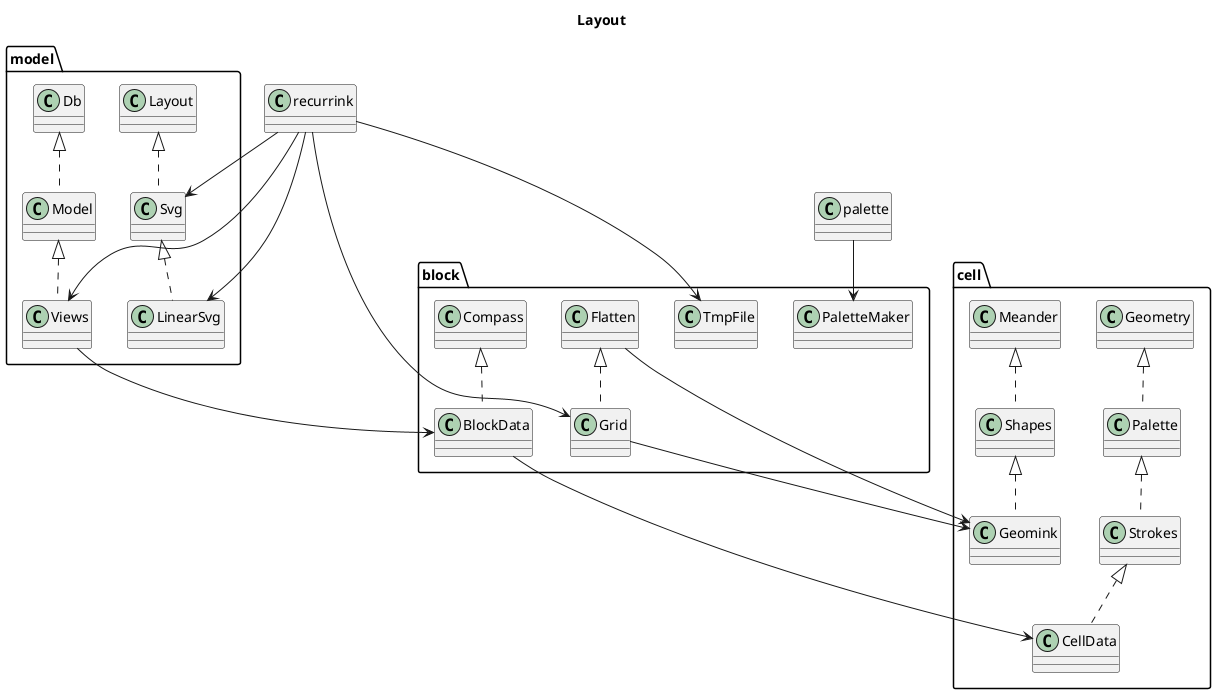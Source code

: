 @startuml
title: Layout

' inherit    <|.. 
' implement  <--

recurrink --> model.LinearSvg
recurrink --> model.Svg
recurrink --> model.Views
model.Views --> block.BlockData
model.Svg <|.. model.LinearSvg
model.Layout <|.. model.Svg
model.Db <|.. model.Model
model.Model <|.. model.Views

recurrink --> block.Grid
recurrink --> block.TmpFile
palette --> block.PaletteMaker
block.Flatten <|.. block.Grid
block.Compass <|..  block.BlockData
block.BlockData --> cell.CellData
block.Flatten --> cell.Geomink
block.Grid --> cell.Geomink

cell.Meander <|.. cell.Shapes
cell.Shapes <|.. cell.Geomink 
cell.Geometry <|.. cell.Palette
cell.Palette <|.. cell.Strokes
cell.Strokes <|.. cell.CellData


@enduml
